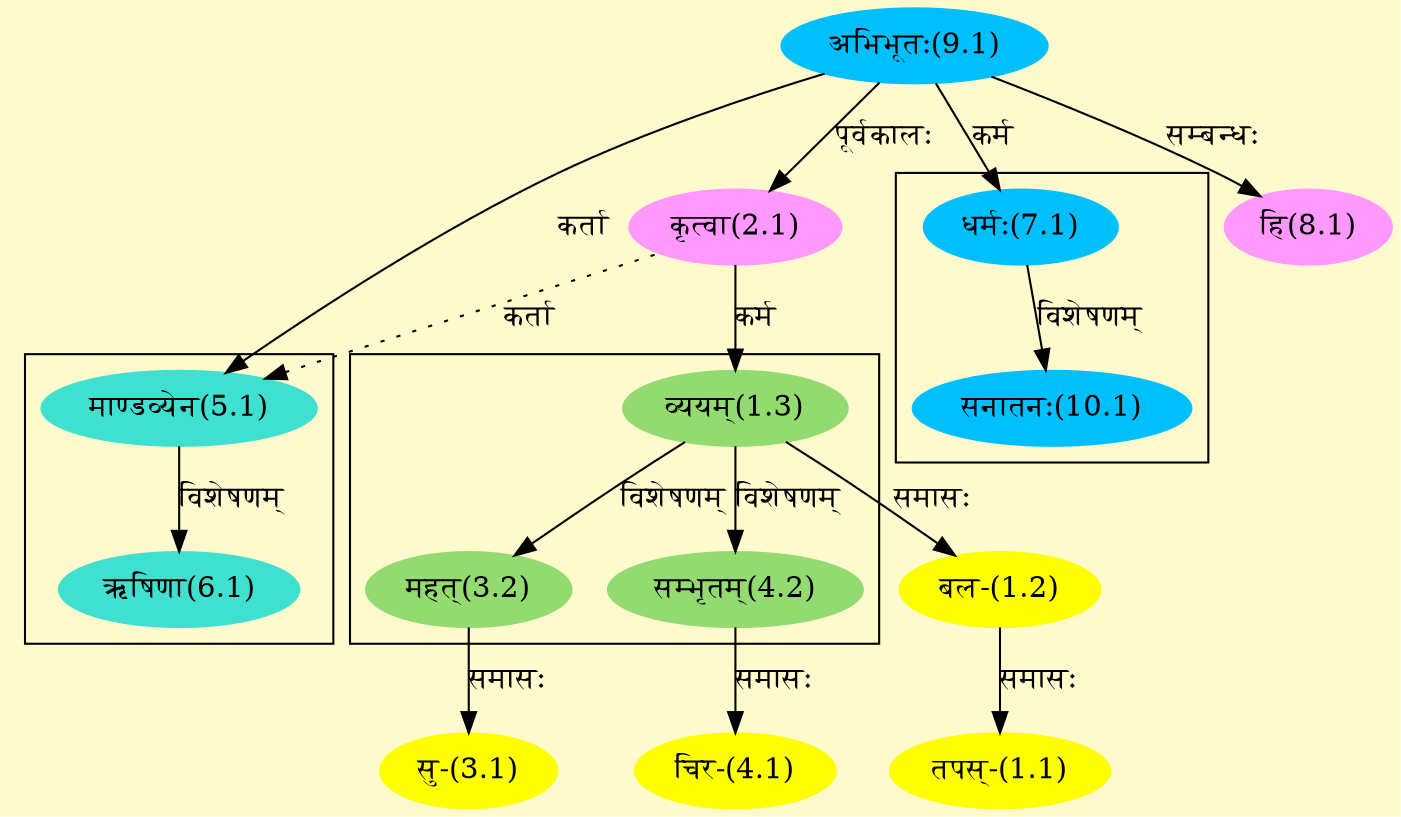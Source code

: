 digraph G{
rankdir=BT;
 compound=true;
 bgcolor="lemonchiffon1";

subgraph cluster_1{
Node3_2 [style=filled, color="#93DB70" label = "महत्(3.2)"]
Node1_3 [style=filled, color="#93DB70" label = "व्ययम्(1.3)"]
Node4_2 [style=filled, color="#93DB70" label = "सम्भृतम्(4.2)"]

}

subgraph cluster_2{
Node6_1 [style=filled, color="#40E0D0" label = "ऋषिणा(6.1)"]
Node5_1 [style=filled, color="#40E0D0" label = "माण्डव्येन(5.1)"]

}

subgraph cluster_3{
Node10_1 [style=filled, color="#00BFFF" label = "सनातनः(10.1)"]
Node7_1 [style=filled, color="#00BFFF" label = "धर्मः(7.1)"]

}
Node1_1 [style=filled, color="#FFFF00" label = "तपस्-(1.1)"]
Node1_2 [style=filled, color="#FFFF00" label = "बल-(1.2)"]
Node1_3 [style=filled, color="#93DB70" label = "व्ययम्(1.3)"]
Node2_1 [style=filled, color="#FF99FF" label = "कृत्वा(2.1)"]
Node9_1 [style=filled, color="#00BFFF" label = "अभिभूतः(9.1)"]
Node3_1 [style=filled, color="#FFFF00" label = "सु-(3.1)"]
Node3_2 [style=filled, color="#93DB70" label = "महत्(3.2)"]
Node4_1 [style=filled, color="#FFFF00" label = "चिर-(4.1)"]
Node4_2 [style=filled, color="#93DB70" label = "सम्भृतम्(4.2)"]
Node5_1 [style=filled, color="#40E0D0" label = "माण्डव्येन(5.1)"]
Node7_1 [style=filled, color="#00BFFF" label = "धर्मः(7.1)"]
Node8_1 [style=filled, color="#FF99FF" label = "हि(8.1)"]
/* Start of Relations section */

Node1_1 -> Node1_2 [  label="समासः"  dir="back" ]
Node1_2 -> Node1_3 [  label="समासः"  dir="back" ]
Node1_3 -> Node2_1 [  label="कर्म"  dir="back" ]
Node2_1 -> Node9_1 [  label="पूर्वकालः"  dir="back" ]
Node3_1 -> Node3_2 [  label="समासः"  dir="back" ]
Node3_2 -> Node1_3 [  label="विशेषणम्"  dir="back" ]
Node4_1 -> Node4_2 [  label="समासः"  dir="back" ]
Node4_2 -> Node1_3 [  label="विशेषणम्"  dir="back" ]
Node5_1 -> Node9_1 [  label="कर्ता"  dir="back" ]
Node5_1 -> Node2_1 [ style=dotted label="कर्ता"  dir="back" ]
Node6_1 -> Node5_1 [  label="विशेषणम्"  dir="back" ]
Node7_1 -> Node9_1 [  label="कर्म"  dir="back" ]
Node8_1 -> Node9_1 [  label="सम्बन्धः"  dir="back" ]
Node10_1 -> Node7_1 [  label="विशेषणम्"  dir="back" ]
}
